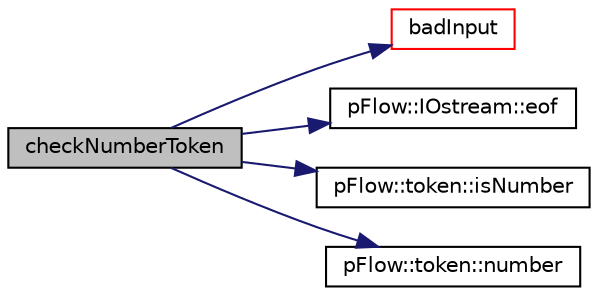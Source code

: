 digraph "checkNumberToken"
{
 // LATEX_PDF_SIZE
  edge [fontname="Helvetica",fontsize="10",labelfontname="Helvetica",labelfontsize="10"];
  node [fontname="Helvetica",fontsize="10",shape=record];
  rankdir="LR";
  Node1 [label="checkNumberToken",height=0.2,width=0.4,color="black", fillcolor="grey75", style="filled", fontcolor="black",tooltip=" "];
  Node1 -> Node2 [color="midnightblue",fontsize="10",style="solid",fontname="Helvetica"];
  Node2 [label="badInput",height=0.2,width=0.4,color="red", fillcolor="white", style="filled",URL="$namespacepFlow.html#a1da2c77e895df3330a9b2a421486be06",tooltip=" "];
  Node1 -> Node5 [color="midnightblue",fontsize="10",style="solid",fontname="Helvetica"];
  Node5 [label="pFlow::IOstream::eof",height=0.2,width=0.4,color="black", fillcolor="white", style="filled",URL="$classpFlow_1_1IOstream.html#af3418ac60d0d7a303478f29a387feb3c",tooltip="Return true if end of input seen."];
  Node1 -> Node6 [color="midnightblue",fontsize="10",style="solid",fontname="Helvetica"];
  Node6 [label="pFlow::token::isNumber",height=0.2,width=0.4,color="black", fillcolor="white", style="filled",URL="$classpFlow_1_1token.html#a1680baf2428512b1a45060f52f3ade28",tooltip="Token is int, float or duble."];
  Node1 -> Node7 [color="midnightblue",fontsize="10",style="solid",fontname="Helvetica"];
  Node7 [label="pFlow::token::number",height=0.2,width=0.4,color="black", fillcolor="white", style="filled",URL="$classpFlow_1_1token.html#a66fa403264f7b94494f15dfd39ef8c3c",tooltip="Return int64, float or double value."];
}

